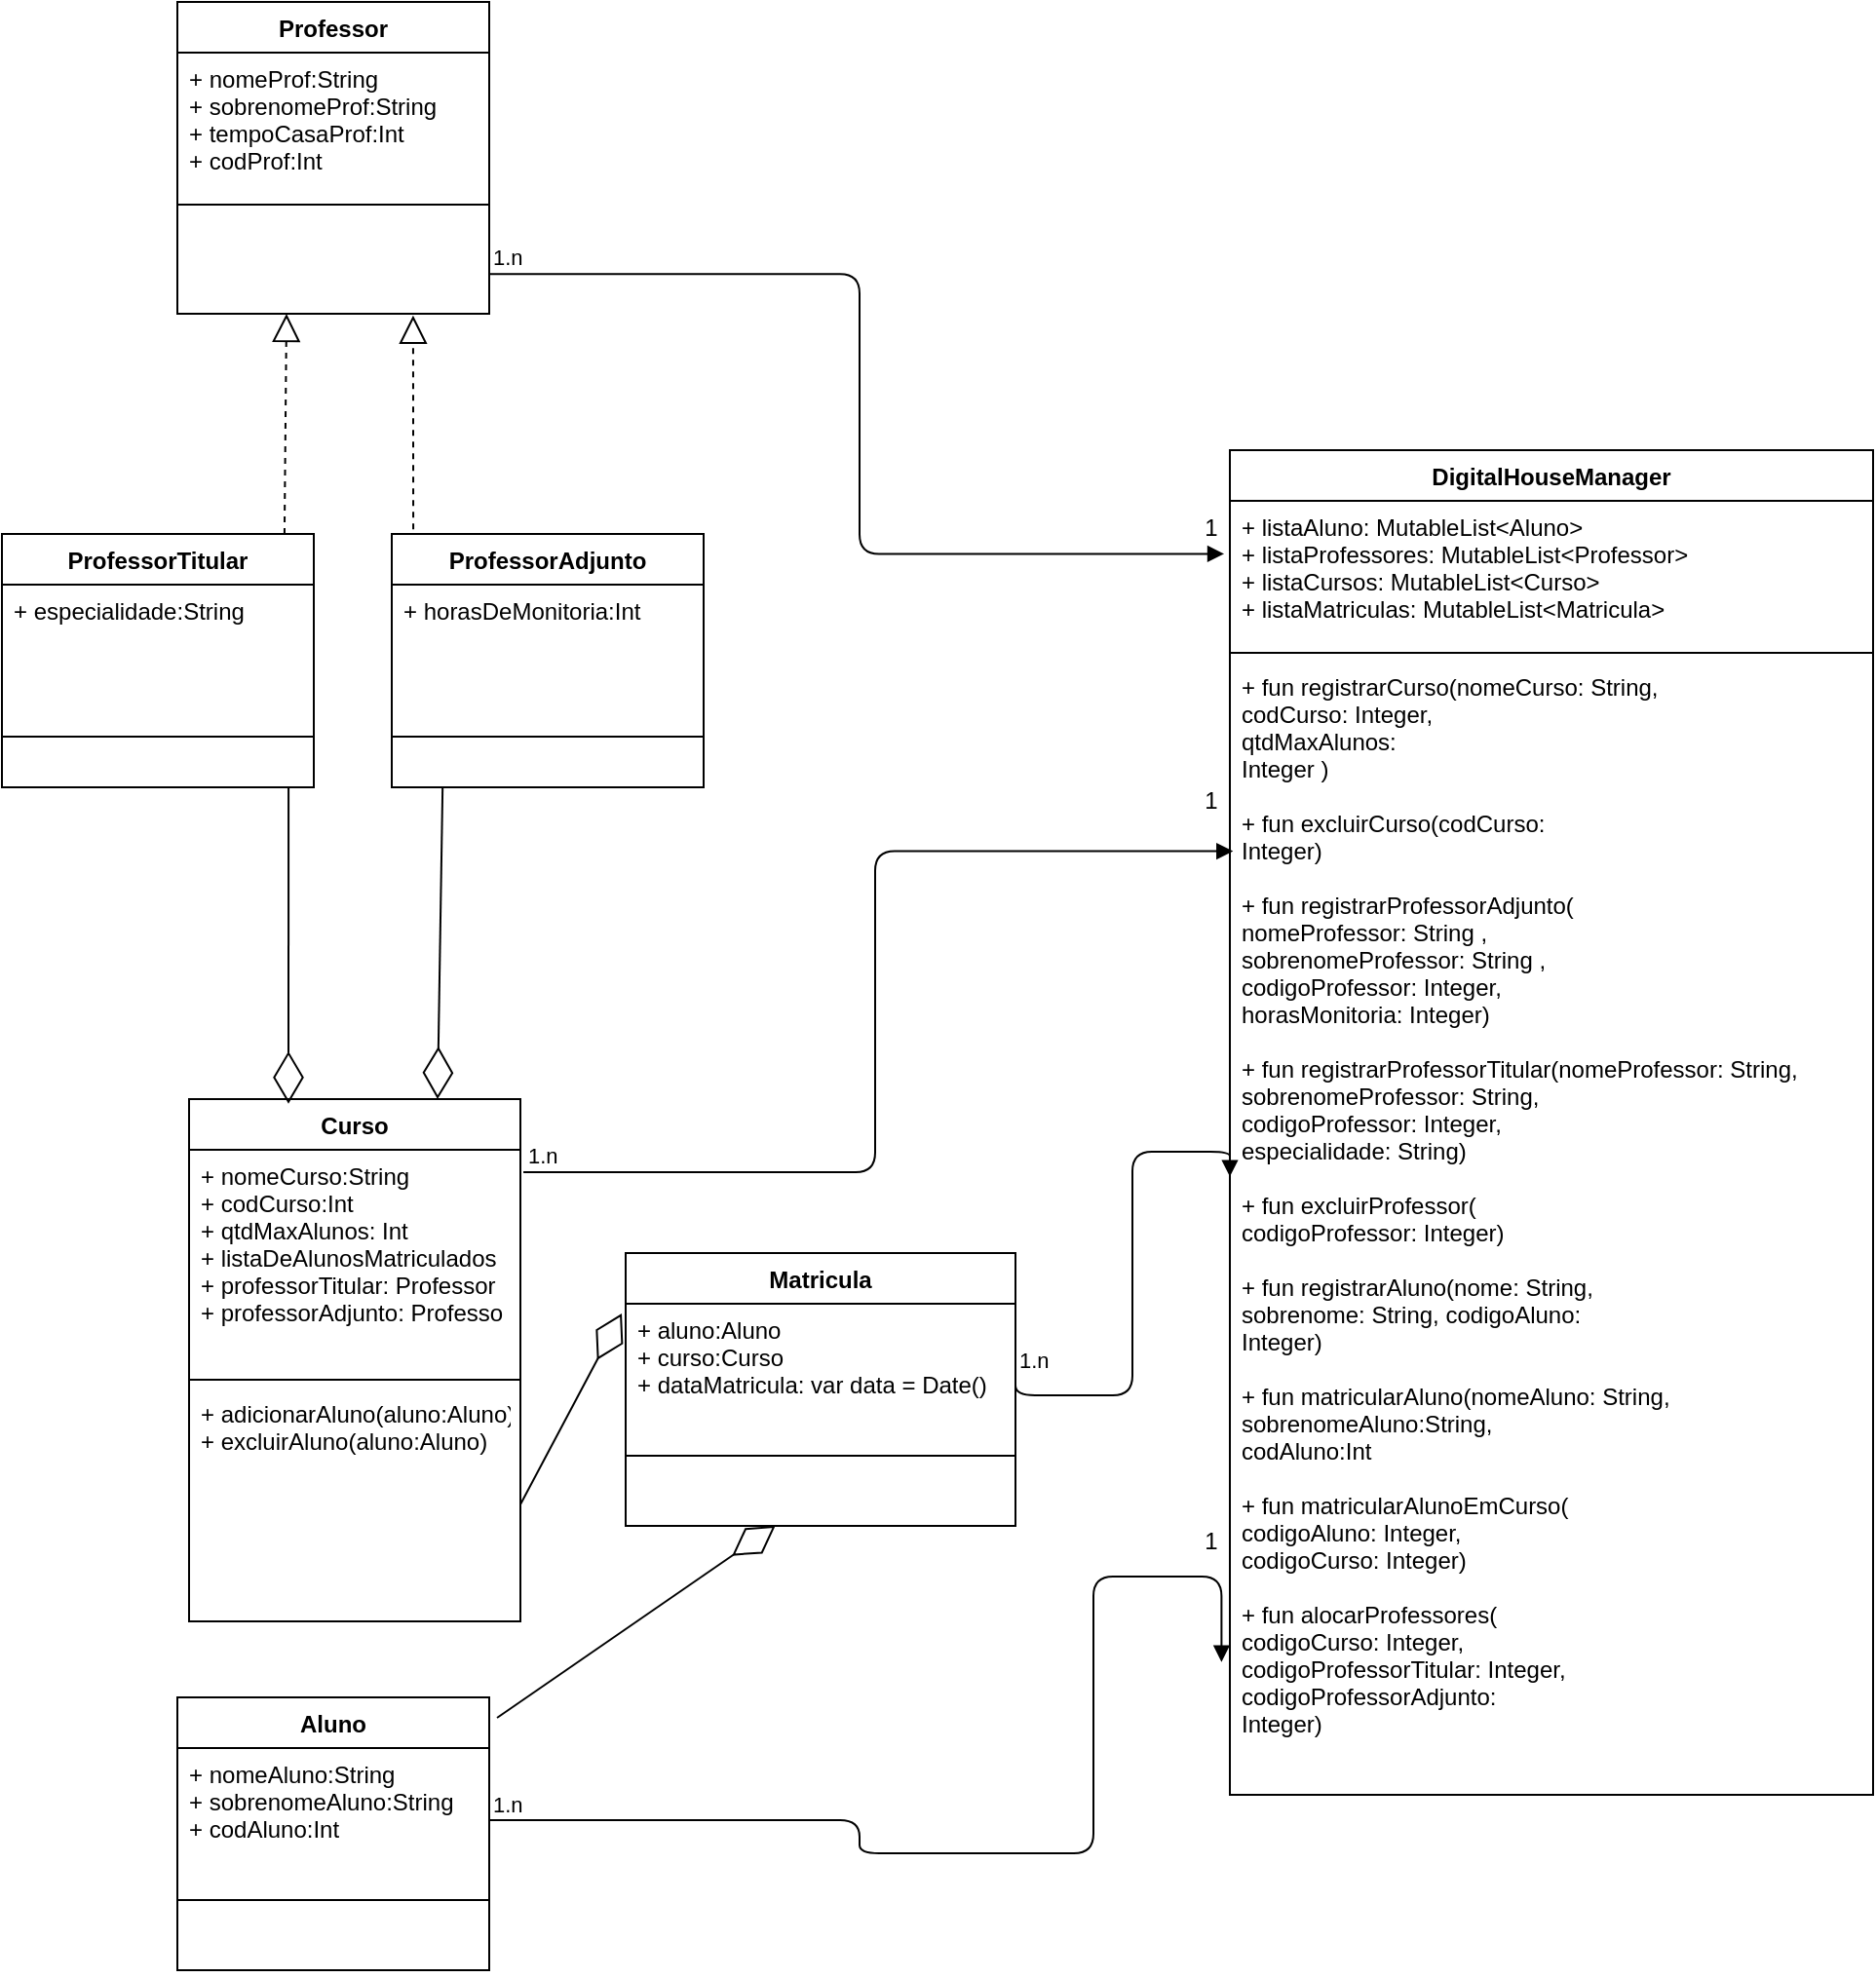 <mxfile version="14.7.4" type="google"><diagram id="RYhiDn8C8thvOCT5CRfv" name="Page-1"><mxGraphModel dx="1621" dy="757" grid="1" gridSize="10" guides="1" tooltips="0" connect="1" arrows="1" fold="1" page="1" pageScale="1" pageWidth="827" pageHeight="1169" math="0" shadow="0"><root><mxCell id="0"/><mxCell id="1" parent="0"/><mxCell id="O4OrSHU9fgvZYimG9W3X-1" value="Aluno" style="swimlane;fontStyle=1;align=center;verticalAlign=top;childLayout=stackLayout;horizontal=1;startSize=26;horizontalStack=0;resizeParent=1;resizeParentMax=0;resizeLast=0;collapsible=1;marginBottom=0;" parent="1" vertex="1"><mxGeometry x="110" y="890" width="160" height="140" as="geometry"/></mxCell><mxCell id="O4OrSHU9fgvZYimG9W3X-2" value="+ nomeAluno:String&#10;+ sobrenomeAluno:String&#10;+ codAluno:Int" style="text;strokeColor=none;fillColor=none;align=left;verticalAlign=top;spacingLeft=4;spacingRight=4;overflow=hidden;rotatable=0;points=[[0,0.5],[1,0.5]];portConstraint=eastwest;" parent="O4OrSHU9fgvZYimG9W3X-1" vertex="1"><mxGeometry y="26" width="160" height="74" as="geometry"/></mxCell><mxCell id="O4OrSHU9fgvZYimG9W3X-3" value="" style="line;strokeWidth=1;fillColor=none;align=left;verticalAlign=middle;spacingTop=-1;spacingLeft=3;spacingRight=3;rotatable=0;labelPosition=right;points=[];portConstraint=eastwest;" parent="O4OrSHU9fgvZYimG9W3X-1" vertex="1"><mxGeometry y="100" width="160" height="8" as="geometry"/></mxCell><mxCell id="O4OrSHU9fgvZYimG9W3X-4" value=" " style="text;strokeColor=none;fillColor=none;align=left;verticalAlign=top;spacingLeft=4;spacingRight=4;overflow=hidden;rotatable=0;points=[[0,0.5],[1,0.5]];portConstraint=eastwest;" parent="O4OrSHU9fgvZYimG9W3X-1" vertex="1"><mxGeometry y="108" width="160" height="32" as="geometry"/></mxCell><mxCell id="O4OrSHU9fgvZYimG9W3X-5" value="Curso" style="swimlane;fontStyle=1;align=center;verticalAlign=top;childLayout=stackLayout;horizontal=1;startSize=26;horizontalStack=0;resizeParent=1;resizeParentMax=0;resizeLast=0;collapsible=1;marginBottom=0;" parent="1" vertex="1"><mxGeometry x="116" y="583" width="170" height="268" as="geometry"/></mxCell><mxCell id="O4OrSHU9fgvZYimG9W3X-6" value="+ nomeCurso:String&#10;+ codCurso:Int&#10;+ qtdMaxAlunos: Int&#10;+ listaDeAlunosMatriculados&#10;+ professorTitular: Professor&#10;+ professorAdjunto: Professo" style="text;strokeColor=none;fillColor=none;align=left;verticalAlign=top;spacingLeft=4;spacingRight=4;overflow=hidden;rotatable=0;points=[[0,0.5],[1,0.5]];portConstraint=eastwest;" parent="O4OrSHU9fgvZYimG9W3X-5" vertex="1"><mxGeometry y="26" width="170" height="114" as="geometry"/></mxCell><mxCell id="O4OrSHU9fgvZYimG9W3X-7" value="" style="line;strokeWidth=1;fillColor=none;align=left;verticalAlign=middle;spacingTop=-1;spacingLeft=3;spacingRight=3;rotatable=0;labelPosition=right;points=[];portConstraint=eastwest;" parent="O4OrSHU9fgvZYimG9W3X-5" vertex="1"><mxGeometry y="140" width="170" height="8" as="geometry"/></mxCell><mxCell id="O4OrSHU9fgvZYimG9W3X-8" value="+ adicionarAluno(aluno:Aluno):Boolean&#10;+ excluirAluno(aluno:Aluno)" style="text;strokeColor=none;fillColor=none;align=left;verticalAlign=top;spacingLeft=4;spacingRight=4;overflow=hidden;rotatable=0;points=[[0,0.5],[1,0.5]];portConstraint=eastwest;" parent="O4OrSHU9fgvZYimG9W3X-5" vertex="1"><mxGeometry y="148" width="170" height="120" as="geometry"/></mxCell><mxCell id="O4OrSHU9fgvZYimG9W3X-9" value="Professor" style="swimlane;fontStyle=1;align=center;verticalAlign=top;childLayout=stackLayout;horizontal=1;startSize=26;horizontalStack=0;resizeParent=1;resizeParentMax=0;resizeLast=0;collapsible=1;marginBottom=0;" parent="1" vertex="1"><mxGeometry x="110" y="20" width="160" height="160" as="geometry"/></mxCell><mxCell id="O4OrSHU9fgvZYimG9W3X-10" value="+ nomeProf:String&#10;+ sobrenomeProf:String&#10;+ tempoCasaProf:Int&#10;+ codProf:Int" style="text;strokeColor=none;fillColor=none;align=left;verticalAlign=top;spacingLeft=4;spacingRight=4;overflow=hidden;rotatable=0;points=[[0,0.5],[1,0.5]];portConstraint=eastwest;" parent="O4OrSHU9fgvZYimG9W3X-9" vertex="1"><mxGeometry y="26" width="160" height="74" as="geometry"/></mxCell><mxCell id="O4OrSHU9fgvZYimG9W3X-11" value="" style="line;strokeWidth=1;fillColor=none;align=left;verticalAlign=middle;spacingTop=-1;spacingLeft=3;spacingRight=3;rotatable=0;labelPosition=right;points=[];portConstraint=eastwest;" parent="O4OrSHU9fgvZYimG9W3X-9" vertex="1"><mxGeometry y="100" width="160" height="8" as="geometry"/></mxCell><mxCell id="O4OrSHU9fgvZYimG9W3X-12" value=" " style="text;strokeColor=none;fillColor=none;align=left;verticalAlign=top;spacingLeft=4;spacingRight=4;overflow=hidden;rotatable=0;points=[[0,0.5],[1,0.5]];portConstraint=eastwest;" parent="O4OrSHU9fgvZYimG9W3X-9" vertex="1"><mxGeometry y="108" width="160" height="52" as="geometry"/></mxCell><mxCell id="O4OrSHU9fgvZYimG9W3X-13" value="ProfessorTitular" style="swimlane;fontStyle=1;align=center;verticalAlign=top;childLayout=stackLayout;horizontal=1;startSize=26;horizontalStack=0;resizeParent=1;resizeParentMax=0;resizeLast=0;collapsible=1;marginBottom=0;" parent="1" vertex="1"><mxGeometry x="20" y="293" width="160" height="130" as="geometry"/></mxCell><mxCell id="O4OrSHU9fgvZYimG9W3X-14" value="+ especialidade:String" style="text;strokeColor=none;fillColor=none;align=left;verticalAlign=top;spacingLeft=4;spacingRight=4;overflow=hidden;rotatable=0;points=[[0,0.5],[1,0.5]];portConstraint=eastwest;" parent="O4OrSHU9fgvZYimG9W3X-13" vertex="1"><mxGeometry y="26" width="160" height="74" as="geometry"/></mxCell><mxCell id="O4OrSHU9fgvZYimG9W3X-15" value="" style="line;strokeWidth=1;fillColor=none;align=left;verticalAlign=middle;spacingTop=-1;spacingLeft=3;spacingRight=3;rotatable=0;labelPosition=right;points=[];portConstraint=eastwest;" parent="O4OrSHU9fgvZYimG9W3X-13" vertex="1"><mxGeometry y="100" width="160" height="8" as="geometry"/></mxCell><mxCell id="O4OrSHU9fgvZYimG9W3X-16" value=" " style="text;strokeColor=none;fillColor=none;align=left;verticalAlign=top;spacingLeft=4;spacingRight=4;overflow=hidden;rotatable=0;points=[[0,0.5],[1,0.5]];portConstraint=eastwest;" parent="O4OrSHU9fgvZYimG9W3X-13" vertex="1"><mxGeometry y="108" width="160" height="22" as="geometry"/></mxCell><mxCell id="O4OrSHU9fgvZYimG9W3X-17" value="ProfessorAdjunto" style="swimlane;fontStyle=1;align=center;verticalAlign=top;childLayout=stackLayout;horizontal=1;startSize=26;horizontalStack=0;resizeParent=1;resizeParentMax=0;resizeLast=0;collapsible=1;marginBottom=0;" parent="1" vertex="1"><mxGeometry x="220" y="293" width="160" height="130" as="geometry"/></mxCell><mxCell id="O4OrSHU9fgvZYimG9W3X-18" value="+ horasDeMonitoria:Int" style="text;strokeColor=none;fillColor=none;align=left;verticalAlign=top;spacingLeft=4;spacingRight=4;overflow=hidden;rotatable=0;points=[[0,0.5],[1,0.5]];portConstraint=eastwest;" parent="O4OrSHU9fgvZYimG9W3X-17" vertex="1"><mxGeometry y="26" width="160" height="74" as="geometry"/></mxCell><mxCell id="O4OrSHU9fgvZYimG9W3X-19" value="" style="line;strokeWidth=1;fillColor=none;align=left;verticalAlign=middle;spacingTop=-1;spacingLeft=3;spacingRight=3;rotatable=0;labelPosition=right;points=[];portConstraint=eastwest;" parent="O4OrSHU9fgvZYimG9W3X-17" vertex="1"><mxGeometry y="100" width="160" height="8" as="geometry"/></mxCell><mxCell id="O4OrSHU9fgvZYimG9W3X-20" value=" " style="text;strokeColor=none;fillColor=none;align=left;verticalAlign=top;spacingLeft=4;spacingRight=4;overflow=hidden;rotatable=0;points=[[0,0.5],[1,0.5]];portConstraint=eastwest;" parent="O4OrSHU9fgvZYimG9W3X-17" vertex="1"><mxGeometry y="108" width="160" height="22" as="geometry"/></mxCell><mxCell id="O4OrSHU9fgvZYimG9W3X-21" value="Matricula" style="swimlane;fontStyle=1;align=center;verticalAlign=top;childLayout=stackLayout;horizontal=1;startSize=26;horizontalStack=0;resizeParent=1;resizeParentMax=0;resizeLast=0;collapsible=1;marginBottom=0;" parent="1" vertex="1"><mxGeometry x="340" y="662" width="200" height="140" as="geometry"/></mxCell><mxCell id="O4OrSHU9fgvZYimG9W3X-22" value="+ aluno:Aluno&#10;+ curso:Curso&#10;+ dataMatricula: var data = Date()&#10;" style="text;strokeColor=none;fillColor=none;align=left;verticalAlign=top;spacingLeft=4;spacingRight=4;overflow=hidden;rotatable=0;points=[[0,0.5],[1,0.5]];portConstraint=eastwest;" parent="O4OrSHU9fgvZYimG9W3X-21" vertex="1"><mxGeometry y="26" width="200" height="74" as="geometry"/></mxCell><mxCell id="O4OrSHU9fgvZYimG9W3X-23" value="" style="line;strokeWidth=1;fillColor=none;align=left;verticalAlign=middle;spacingTop=-1;spacingLeft=3;spacingRight=3;rotatable=0;labelPosition=right;points=[];portConstraint=eastwest;" parent="O4OrSHU9fgvZYimG9W3X-21" vertex="1"><mxGeometry y="100" width="200" height="8" as="geometry"/></mxCell><mxCell id="O4OrSHU9fgvZYimG9W3X-24" value=" " style="text;strokeColor=none;fillColor=none;align=left;verticalAlign=top;spacingLeft=4;spacingRight=4;overflow=hidden;rotatable=0;points=[[0,0.5],[1,0.5]];portConstraint=eastwest;" parent="O4OrSHU9fgvZYimG9W3X-21" vertex="1"><mxGeometry y="108" width="200" height="32" as="geometry"/></mxCell><mxCell id="O4OrSHU9fgvZYimG9W3X-25" value="DigitalHouseManager" style="swimlane;fontStyle=1;align=center;verticalAlign=top;childLayout=stackLayout;horizontal=1;startSize=26;horizontalStack=0;resizeParent=1;resizeParentMax=0;resizeLast=0;collapsible=1;marginBottom=0;" parent="1" vertex="1"><mxGeometry x="650" y="250" width="330" height="690" as="geometry"/></mxCell><mxCell id="O4OrSHU9fgvZYimG9W3X-26" value="+ listaAluno: MutableList&lt;Aluno&gt;&#10;+ listaProfessores: MutableList&lt;Professor&gt;&#10;+ listaCursos: MutableList&lt;Curso&gt;&#10;+ listaMatriculas: MutableList&lt;Matricula&gt;&#10;" style="text;strokeColor=none;fillColor=none;align=left;verticalAlign=top;spacingLeft=4;spacingRight=4;overflow=hidden;rotatable=0;points=[[0,0.5],[1,0.5]];portConstraint=eastwest;" parent="O4OrSHU9fgvZYimG9W3X-25" vertex="1"><mxGeometry y="26" width="330" height="74" as="geometry"/></mxCell><mxCell id="O4OrSHU9fgvZYimG9W3X-27" value="" style="line;strokeWidth=1;fillColor=none;align=left;verticalAlign=middle;spacingTop=-1;spacingLeft=3;spacingRight=3;rotatable=0;labelPosition=right;points=[];portConstraint=eastwest;" parent="O4OrSHU9fgvZYimG9W3X-25" vertex="1"><mxGeometry y="100" width="330" height="8" as="geometry"/></mxCell><mxCell id="O4OrSHU9fgvZYimG9W3X-28" value="+ fun registrarCurso(nomeCurso: String, &#10;codCurso: Integer,&#10;qtdMaxAlunos: &#10;Integer )&#10;&#10;+ fun excluirCurso(codCurso: &#10;Integer)&#10;&#10;+ fun registrarProfessorAdjunto(&#10;nomeProfessor: String , &#10;sobrenomeProfessor: String , &#10;codigoProfessor: Integer, &#10;horasMonitoria: Integer)&#10;&#10;+ fun registrarProfessorTitular(nomeProfessor: String, &#10;sobrenomeProfessor: String, &#10;codigoProfessor: Integer, &#10;especialidade: String)&#10;&#10;+ fun excluirProfessor(&#10;codigoProfessor: Integer)&#10;&#10;+ fun registrarAluno(nome: String, &#10;sobrenome: String, codigoAluno: &#10;Integer)&#10;&#10;+ fun matricularAluno(nomeAluno: String,&#10;sobrenomeAluno:String,&#10;codAluno:Int&#10;&#10;+ fun matricularAlunoEmCurso(&#10;codigoAluno: Integer, &#10;codigoCurso: Integer)&#10;&#10;+ fun alocarProfessores(&#10;codigoCurso: Integer, &#10;codigoProfessorTitular: Integer, &#10;codigoProfessorAdjunto:&#10;Integer)&#10;" style="text;strokeColor=none;fillColor=none;align=left;verticalAlign=top;spacingLeft=4;spacingRight=4;overflow=hidden;rotatable=0;points=[[0,0.5],[1,0.5]];portConstraint=eastwest;" parent="O4OrSHU9fgvZYimG9W3X-25" vertex="1"><mxGeometry y="108" width="330" height="582" as="geometry"/></mxCell><mxCell id="O4OrSHU9fgvZYimG9W3X-33" value="" style="endArrow=block;dashed=1;endFill=0;endSize=12;html=1;exitX=0.906;exitY=0;exitDx=0;exitDy=0;exitPerimeter=0;entryX=0.35;entryY=1;entryDx=0;entryDy=0;entryPerimeter=0;" parent="1" source="O4OrSHU9fgvZYimG9W3X-13" target="O4OrSHU9fgvZYimG9W3X-12" edge="1"><mxGeometry width="160" relative="1" as="geometry"><mxPoint x="26" y="193" as="sourcePoint"/><mxPoint x="186" y="193" as="targetPoint"/></mxGeometry></mxCell><mxCell id="O4OrSHU9fgvZYimG9W3X-34" value="" style="endArrow=block;dashed=1;endFill=0;endSize=12;html=1;exitX=0.069;exitY=-0.018;exitDx=0;exitDy=0;exitPerimeter=0;entryX=0.756;entryY=1.017;entryDx=0;entryDy=0;entryPerimeter=0;" parent="1" source="O4OrSHU9fgvZYimG9W3X-17" target="O4OrSHU9fgvZYimG9W3X-12" edge="1"><mxGeometry width="160" relative="1" as="geometry"><mxPoint x="166" y="203" as="sourcePoint"/><mxPoint x="326" y="203" as="targetPoint"/></mxGeometry></mxCell><mxCell id="O4OrSHU9fgvZYimG9W3X-35" value="" style="endArrow=diamondThin;endFill=0;endSize=24;html=1;exitX=0.919;exitY=1.017;exitDx=0;exitDy=0;exitPerimeter=0;entryX=0.3;entryY=0.009;entryDx=0;entryDy=0;entryPerimeter=0;" parent="1" source="O4OrSHU9fgvZYimG9W3X-16" target="O4OrSHU9fgvZYimG9W3X-5" edge="1"><mxGeometry width="160" relative="1" as="geometry"><mxPoint x="246" y="613" as="sourcePoint"/><mxPoint x="406" y="613" as="targetPoint"/></mxGeometry></mxCell><mxCell id="O4OrSHU9fgvZYimG9W3X-36" value="" style="endArrow=diamondThin;endFill=0;endSize=24;html=1;exitX=0.163;exitY=1.017;exitDx=0;exitDy=0;exitPerimeter=0;entryX=0.75;entryY=0;entryDx=0;entryDy=0;" parent="1" source="O4OrSHU9fgvZYimG9W3X-20" target="O4OrSHU9fgvZYimG9W3X-5" edge="1"><mxGeometry width="160" relative="1" as="geometry"><mxPoint x="246" y="613" as="sourcePoint"/><mxPoint x="406" y="613" as="targetPoint"/></mxGeometry></mxCell><mxCell id="O4OrSHU9fgvZYimG9W3X-38" value="" style="endArrow=diamondThin;endFill=0;endSize=24;html=1;exitX=1.025;exitY=0.075;exitDx=0;exitDy=0;exitPerimeter=0;" parent="1" source="O4OrSHU9fgvZYimG9W3X-1" target="O4OrSHU9fgvZYimG9W3X-24" edge="1"><mxGeometry width="160" relative="1" as="geometry"><mxPoint x="40" y="780" as="sourcePoint"/><mxPoint x="200" y="780" as="targetPoint"/></mxGeometry></mxCell><mxCell id="O4OrSHU9fgvZYimG9W3X-39" value="" style="endArrow=diamondThin;endFill=0;endSize=24;html=1;entryX=-0.01;entryY=0.068;entryDx=0;entryDy=0;entryPerimeter=0;exitX=1;exitY=0.5;exitDx=0;exitDy=0;" parent="1" source="O4OrSHU9fgvZYimG9W3X-8" target="O4OrSHU9fgvZYimG9W3X-22" edge="1"><mxGeometry width="160" relative="1" as="geometry"><mxPoint x="-180" y="640" as="sourcePoint"/><mxPoint x="-20" y="640" as="targetPoint"/></mxGeometry></mxCell><mxCell id="O4OrSHU9fgvZYimG9W3X-44" value="" style="endArrow=block;endFill=1;html=1;edgeStyle=orthogonalEdgeStyle;align=left;verticalAlign=top;exitX=0.997;exitY=0.607;exitDx=0;exitDy=0;exitPerimeter=0;entryX=-0.009;entryY=0.368;entryDx=0;entryDy=0;entryPerimeter=0;" parent="1" source="O4OrSHU9fgvZYimG9W3X-12" target="O4OrSHU9fgvZYimG9W3X-26" edge="1"><mxGeometry x="-1" relative="1" as="geometry"><mxPoint x="330" y="200" as="sourcePoint"/><mxPoint x="490" y="200" as="targetPoint"/></mxGeometry></mxCell><mxCell id="O4OrSHU9fgvZYimG9W3X-45" value="1.n" style="edgeLabel;resizable=0;html=1;align=left;verticalAlign=bottom;" parent="O4OrSHU9fgvZYimG9W3X-44" connectable="0" vertex="1"><mxGeometry x="-1" relative="1" as="geometry"/></mxCell><mxCell id="O4OrSHU9fgvZYimG9W3X-47" value="1" style="text;html=1;align=center;verticalAlign=middle;resizable=0;points=[];autosize=1;strokeColor=none;" parent="1" vertex="1"><mxGeometry x="630" y="280" width="20" height="20" as="geometry"/></mxCell><mxCell id="O4OrSHU9fgvZYimG9W3X-48" value="" style="endArrow=block;endFill=1;html=1;edgeStyle=orthogonalEdgeStyle;align=left;verticalAlign=top;exitX=1.009;exitY=0.101;exitDx=0;exitDy=0;exitPerimeter=0;entryX=0.005;entryY=0.168;entryDx=0;entryDy=0;entryPerimeter=0;" parent="1" source="O4OrSHU9fgvZYimG9W3X-6" target="O4OrSHU9fgvZYimG9W3X-28" edge="1"><mxGeometry x="-1" relative="1" as="geometry"><mxPoint x="430" y="450" as="sourcePoint"/><mxPoint x="590" y="450" as="targetPoint"/></mxGeometry></mxCell><mxCell id="O4OrSHU9fgvZYimG9W3X-49" value="1.n" style="edgeLabel;resizable=0;html=1;align=left;verticalAlign=bottom;" parent="O4OrSHU9fgvZYimG9W3X-48" connectable="0" vertex="1"><mxGeometry x="-1" relative="1" as="geometry"/></mxCell><mxCell id="O4OrSHU9fgvZYimG9W3X-50" value="1" style="text;html=1;align=center;verticalAlign=middle;resizable=0;points=[];autosize=1;strokeColor=none;" parent="1" vertex="1"><mxGeometry x="630" y="420" width="20" height="20" as="geometry"/></mxCell><mxCell id="O4OrSHU9fgvZYimG9W3X-51" value="" style="endArrow=block;endFill=1;html=1;edgeStyle=orthogonalEdgeStyle;align=left;verticalAlign=top;entryX=-0.013;entryY=0.883;entryDx=0;entryDy=0;entryPerimeter=0;" parent="1" source="O4OrSHU9fgvZYimG9W3X-2" target="O4OrSHU9fgvZYimG9W3X-28" edge="1"><mxGeometry x="-1" relative="1" as="geometry"><mxPoint x="420" y="840" as="sourcePoint"/><mxPoint x="580" y="840" as="targetPoint"/><Array as="points"><mxPoint x="460" y="953"/><mxPoint x="460" y="970"/><mxPoint x="580" y="970"/><mxPoint x="580" y="828"/></Array></mxGeometry></mxCell><mxCell id="O4OrSHU9fgvZYimG9W3X-52" value="1.n" style="edgeLabel;resizable=0;html=1;align=left;verticalAlign=bottom;" parent="O4OrSHU9fgvZYimG9W3X-51" connectable="0" vertex="1"><mxGeometry x="-1" relative="1" as="geometry"/></mxCell><mxCell id="O4OrSHU9fgvZYimG9W3X-53" value="1" style="text;html=1;align=center;verticalAlign=middle;resizable=0;points=[];autosize=1;strokeColor=none;" parent="1" vertex="1"><mxGeometry x="630" y="800" width="20" height="20" as="geometry"/></mxCell><mxCell id="PtY4TT4f-G3OTHyKeYhg-1" value="" style="endArrow=block;endFill=1;html=1;edgeStyle=orthogonalEdgeStyle;align=left;verticalAlign=top;entryX=0;entryY=0.455;entryDx=0;entryDy=0;entryPerimeter=0;exitX=1;exitY=0.5;exitDx=0;exitDy=0;" edge="1" parent="1" source="O4OrSHU9fgvZYimG9W3X-22" target="O4OrSHU9fgvZYimG9W3X-28"><mxGeometry x="-1" relative="1" as="geometry"><mxPoint x="-460" y="735.24" as="sourcePoint"/><mxPoint x="-82.6" y="609.996" as="targetPoint"/><Array as="points"><mxPoint x="540" y="735"/><mxPoint x="600" y="735"/><mxPoint x="600" y="610"/><mxPoint x="650" y="610"/></Array></mxGeometry></mxCell><mxCell id="PtY4TT4f-G3OTHyKeYhg-2" value="1.n" style="edgeLabel;resizable=0;html=1;align=left;verticalAlign=bottom;" connectable="0" vertex="1" parent="PtY4TT4f-G3OTHyKeYhg-1"><mxGeometry x="-1" relative="1" as="geometry"/></mxCell></root></mxGraphModel></diagram></mxfile>